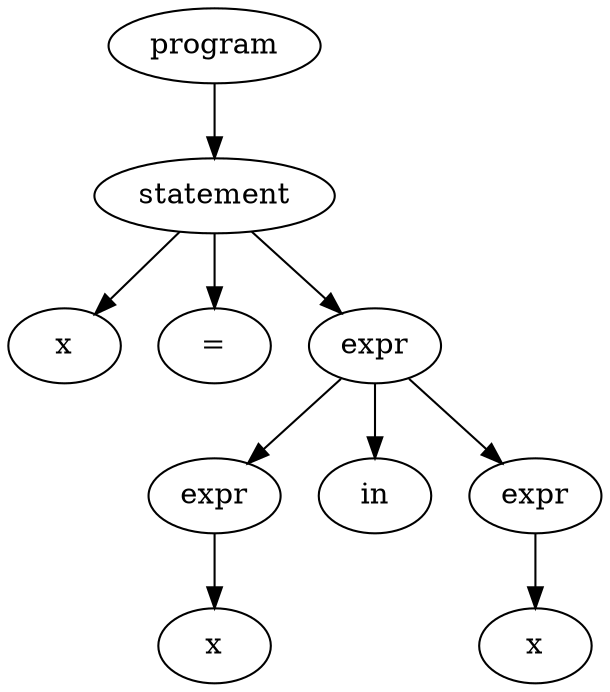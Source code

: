 strict digraph program {
1 [label=program];
1 -> 2;
2 [label=statement];
3 [label=x];
2 -> 3;
4 [label="="];
2 -> 4;
2 -> 5;
5 [label=expr];
5 -> 6;
6 [label=expr];
7 [label=x];
6 -> 7;
8 [label=in];
5 -> 8;
5 -> 9;
9 [label=expr];
10 [label=x];
9 -> 10;
}

